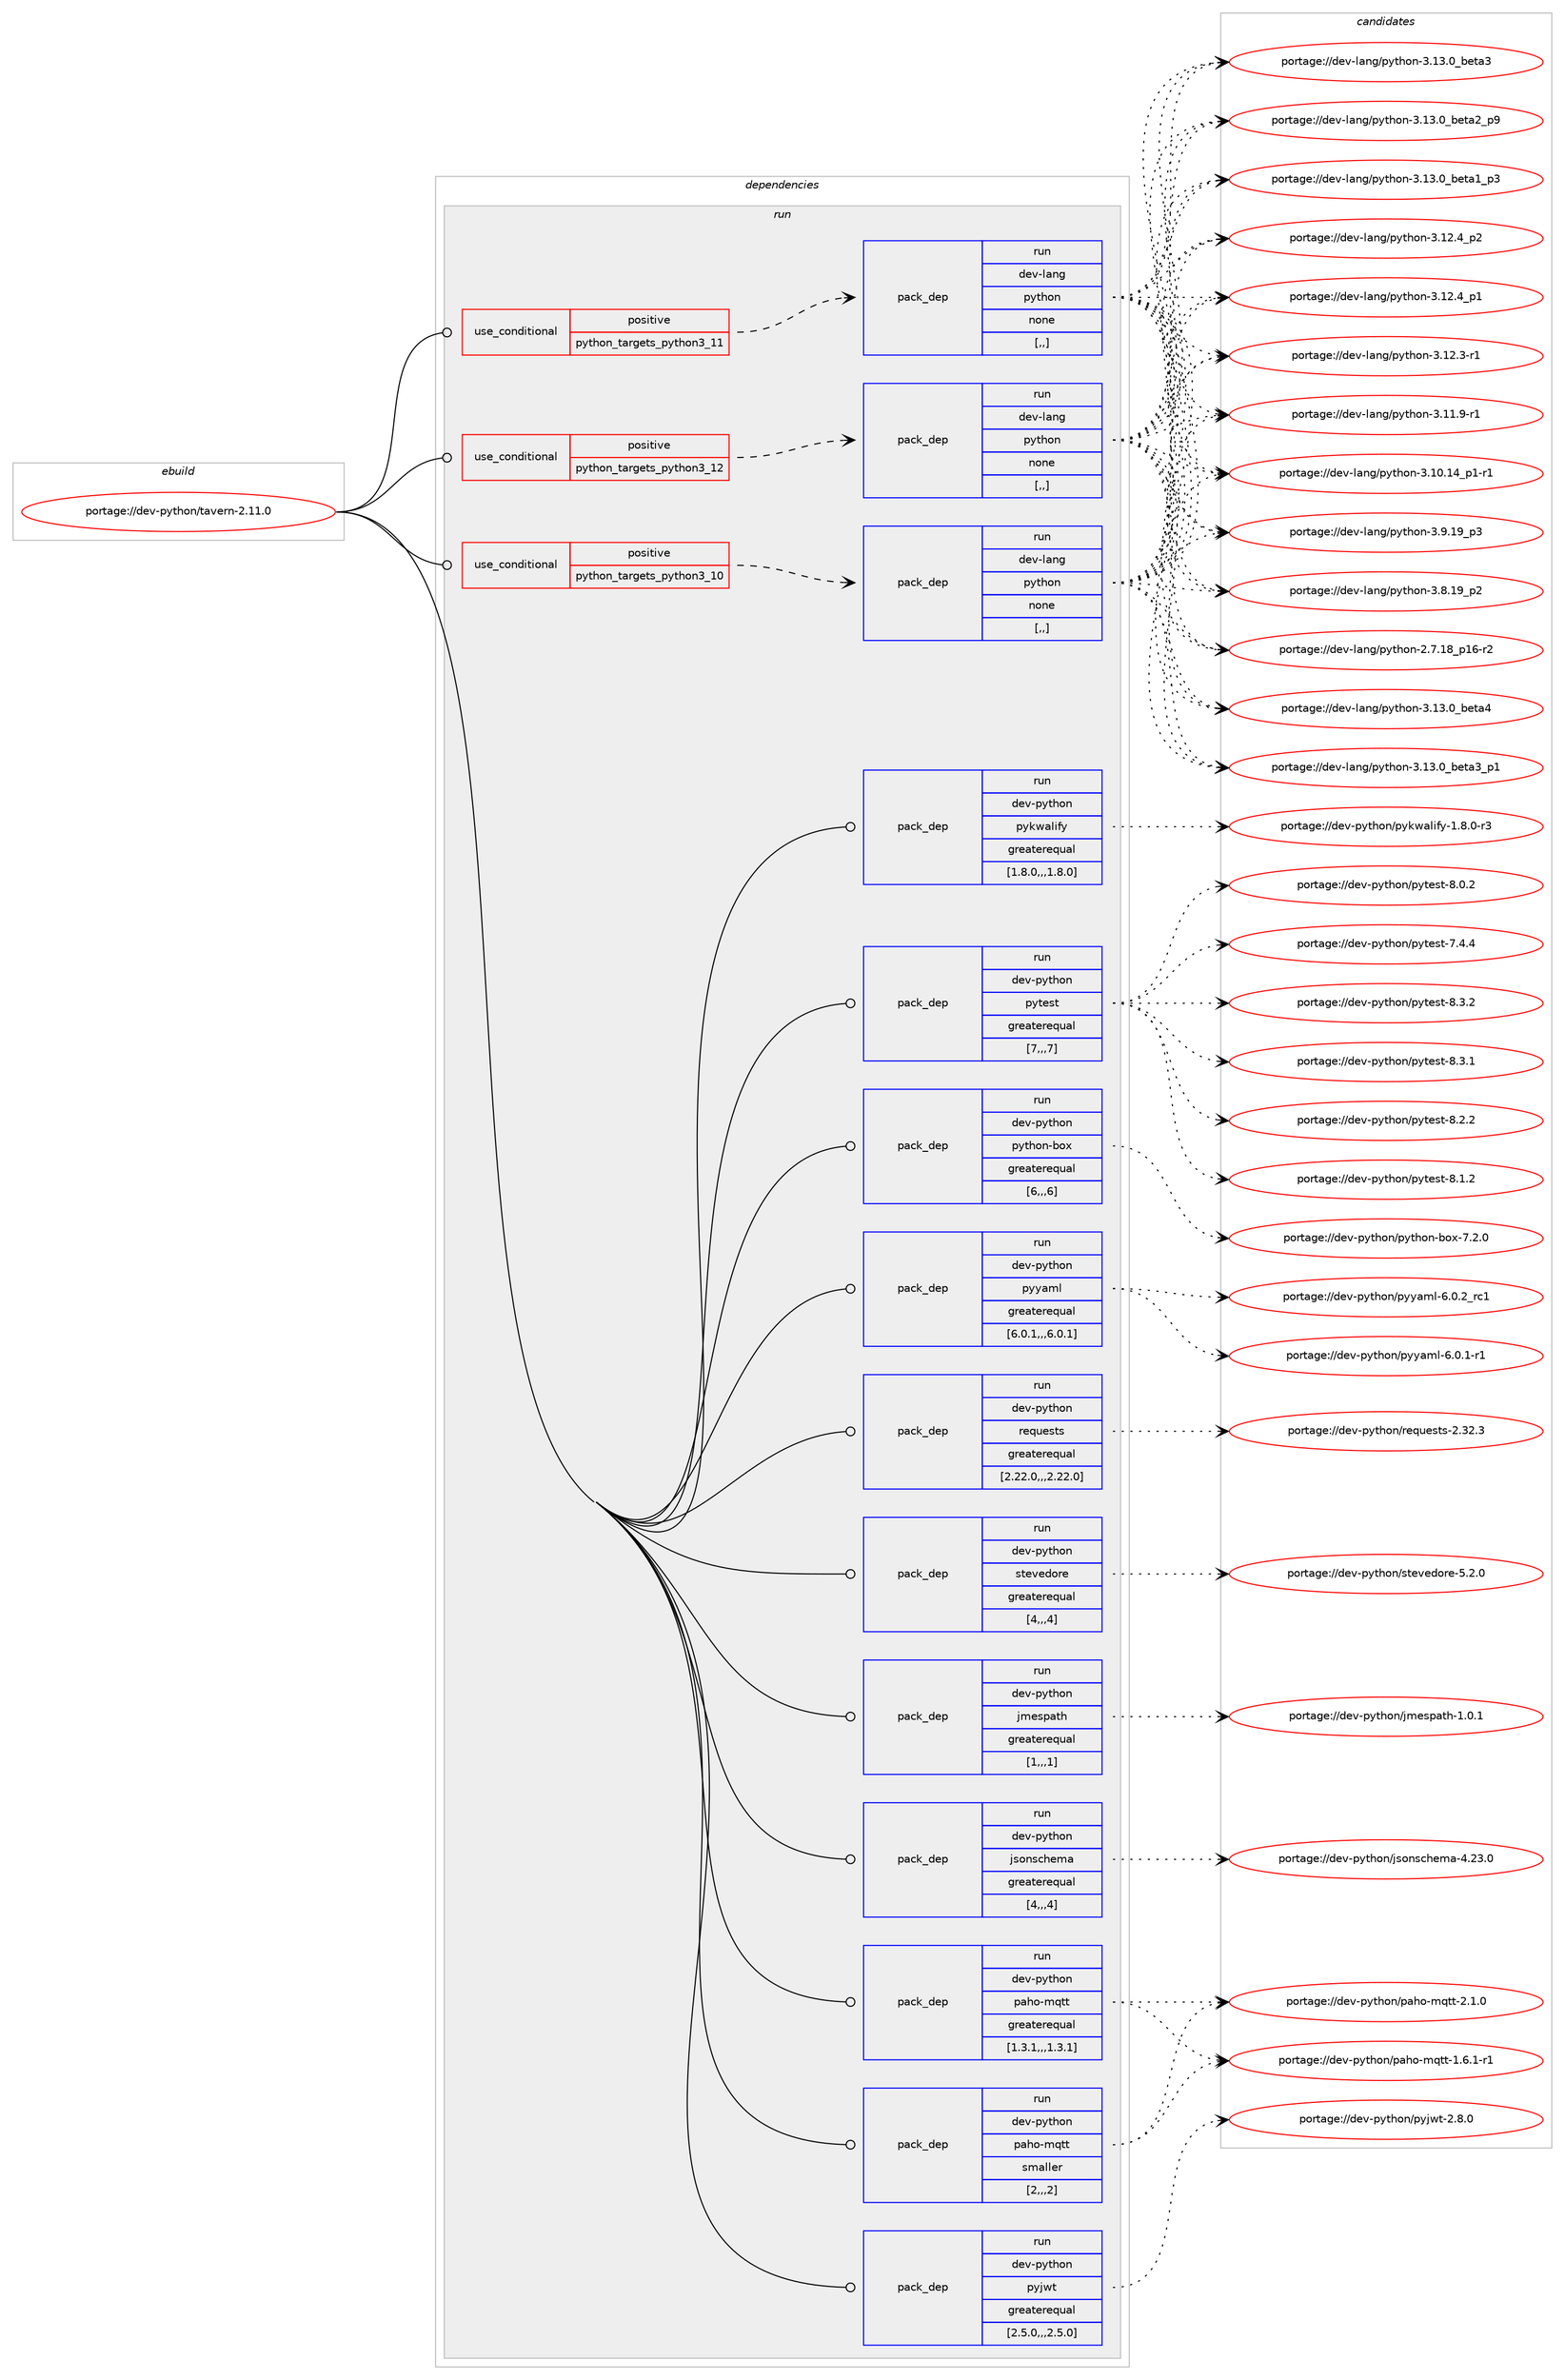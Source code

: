 digraph prolog {

# *************
# Graph options
# *************

newrank=true;
concentrate=true;
compound=true;
graph [rankdir=LR,fontname=Helvetica,fontsize=10,ranksep=1.5];#, ranksep=2.5, nodesep=0.2];
edge  [arrowhead=vee];
node  [fontname=Helvetica,fontsize=10];

# **********
# The ebuild
# **********

subgraph cluster_leftcol {
color=gray;
label=<<i>ebuild</i>>;
id [label="portage://dev-python/tavern-2.11.0", color=red, width=4, href="../dev-python/tavern-2.11.0.svg"];
}

# ****************
# The dependencies
# ****************

subgraph cluster_midcol {
color=gray;
label=<<i>dependencies</i>>;
subgraph cluster_compile {
fillcolor="#eeeeee";
style=filled;
label=<<i>compile</i>>;
}
subgraph cluster_compileandrun {
fillcolor="#eeeeee";
style=filled;
label=<<i>compile and run</i>>;
}
subgraph cluster_run {
fillcolor="#eeeeee";
style=filled;
label=<<i>run</i>>;
subgraph cond40425 {
dependency165653 [label=<<TABLE BORDER="0" CELLBORDER="1" CELLSPACING="0" CELLPADDING="4"><TR><TD ROWSPAN="3" CELLPADDING="10">use_conditional</TD></TR><TR><TD>positive</TD></TR><TR><TD>python_targets_python3_10</TD></TR></TABLE>>, shape=none, color=red];
subgraph pack123955 {
dependency165654 [label=<<TABLE BORDER="0" CELLBORDER="1" CELLSPACING="0" CELLPADDING="4" WIDTH="220"><TR><TD ROWSPAN="6" CELLPADDING="30">pack_dep</TD></TR><TR><TD WIDTH="110">run</TD></TR><TR><TD>dev-lang</TD></TR><TR><TD>python</TD></TR><TR><TD>none</TD></TR><TR><TD>[,,]</TD></TR></TABLE>>, shape=none, color=blue];
}
dependency165653:e -> dependency165654:w [weight=20,style="dashed",arrowhead="vee"];
}
id:e -> dependency165653:w [weight=20,style="solid",arrowhead="odot"];
subgraph cond40426 {
dependency165655 [label=<<TABLE BORDER="0" CELLBORDER="1" CELLSPACING="0" CELLPADDING="4"><TR><TD ROWSPAN="3" CELLPADDING="10">use_conditional</TD></TR><TR><TD>positive</TD></TR><TR><TD>python_targets_python3_11</TD></TR></TABLE>>, shape=none, color=red];
subgraph pack123956 {
dependency165656 [label=<<TABLE BORDER="0" CELLBORDER="1" CELLSPACING="0" CELLPADDING="4" WIDTH="220"><TR><TD ROWSPAN="6" CELLPADDING="30">pack_dep</TD></TR><TR><TD WIDTH="110">run</TD></TR><TR><TD>dev-lang</TD></TR><TR><TD>python</TD></TR><TR><TD>none</TD></TR><TR><TD>[,,]</TD></TR></TABLE>>, shape=none, color=blue];
}
dependency165655:e -> dependency165656:w [weight=20,style="dashed",arrowhead="vee"];
}
id:e -> dependency165655:w [weight=20,style="solid",arrowhead="odot"];
subgraph cond40427 {
dependency165657 [label=<<TABLE BORDER="0" CELLBORDER="1" CELLSPACING="0" CELLPADDING="4"><TR><TD ROWSPAN="3" CELLPADDING="10">use_conditional</TD></TR><TR><TD>positive</TD></TR><TR><TD>python_targets_python3_12</TD></TR></TABLE>>, shape=none, color=red];
subgraph pack123957 {
dependency165658 [label=<<TABLE BORDER="0" CELLBORDER="1" CELLSPACING="0" CELLPADDING="4" WIDTH="220"><TR><TD ROWSPAN="6" CELLPADDING="30">pack_dep</TD></TR><TR><TD WIDTH="110">run</TD></TR><TR><TD>dev-lang</TD></TR><TR><TD>python</TD></TR><TR><TD>none</TD></TR><TR><TD>[,,]</TD></TR></TABLE>>, shape=none, color=blue];
}
dependency165657:e -> dependency165658:w [weight=20,style="dashed",arrowhead="vee"];
}
id:e -> dependency165657:w [weight=20,style="solid",arrowhead="odot"];
subgraph pack123958 {
dependency165659 [label=<<TABLE BORDER="0" CELLBORDER="1" CELLSPACING="0" CELLPADDING="4" WIDTH="220"><TR><TD ROWSPAN="6" CELLPADDING="30">pack_dep</TD></TR><TR><TD WIDTH="110">run</TD></TR><TR><TD>dev-python</TD></TR><TR><TD>jmespath</TD></TR><TR><TD>greaterequal</TD></TR><TR><TD>[1,,,1]</TD></TR></TABLE>>, shape=none, color=blue];
}
id:e -> dependency165659:w [weight=20,style="solid",arrowhead="odot"];
subgraph pack123959 {
dependency165660 [label=<<TABLE BORDER="0" CELLBORDER="1" CELLSPACING="0" CELLPADDING="4" WIDTH="220"><TR><TD ROWSPAN="6" CELLPADDING="30">pack_dep</TD></TR><TR><TD WIDTH="110">run</TD></TR><TR><TD>dev-python</TD></TR><TR><TD>jsonschema</TD></TR><TR><TD>greaterequal</TD></TR><TR><TD>[4,,,4]</TD></TR></TABLE>>, shape=none, color=blue];
}
id:e -> dependency165660:w [weight=20,style="solid",arrowhead="odot"];
subgraph pack123960 {
dependency165661 [label=<<TABLE BORDER="0" CELLBORDER="1" CELLSPACING="0" CELLPADDING="4" WIDTH="220"><TR><TD ROWSPAN="6" CELLPADDING="30">pack_dep</TD></TR><TR><TD WIDTH="110">run</TD></TR><TR><TD>dev-python</TD></TR><TR><TD>paho-mqtt</TD></TR><TR><TD>greaterequal</TD></TR><TR><TD>[1.3.1,,,1.3.1]</TD></TR></TABLE>>, shape=none, color=blue];
}
id:e -> dependency165661:w [weight=20,style="solid",arrowhead="odot"];
subgraph pack123961 {
dependency165662 [label=<<TABLE BORDER="0" CELLBORDER="1" CELLSPACING="0" CELLPADDING="4" WIDTH="220"><TR><TD ROWSPAN="6" CELLPADDING="30">pack_dep</TD></TR><TR><TD WIDTH="110">run</TD></TR><TR><TD>dev-python</TD></TR><TR><TD>paho-mqtt</TD></TR><TR><TD>smaller</TD></TR><TR><TD>[2,,,2]</TD></TR></TABLE>>, shape=none, color=blue];
}
id:e -> dependency165662:w [weight=20,style="solid",arrowhead="odot"];
subgraph pack123962 {
dependency165663 [label=<<TABLE BORDER="0" CELLBORDER="1" CELLSPACING="0" CELLPADDING="4" WIDTH="220"><TR><TD ROWSPAN="6" CELLPADDING="30">pack_dep</TD></TR><TR><TD WIDTH="110">run</TD></TR><TR><TD>dev-python</TD></TR><TR><TD>pyjwt</TD></TR><TR><TD>greaterequal</TD></TR><TR><TD>[2.5.0,,,2.5.0]</TD></TR></TABLE>>, shape=none, color=blue];
}
id:e -> dependency165663:w [weight=20,style="solid",arrowhead="odot"];
subgraph pack123963 {
dependency165664 [label=<<TABLE BORDER="0" CELLBORDER="1" CELLSPACING="0" CELLPADDING="4" WIDTH="220"><TR><TD ROWSPAN="6" CELLPADDING="30">pack_dep</TD></TR><TR><TD WIDTH="110">run</TD></TR><TR><TD>dev-python</TD></TR><TR><TD>pykwalify</TD></TR><TR><TD>greaterequal</TD></TR><TR><TD>[1.8.0,,,1.8.0]</TD></TR></TABLE>>, shape=none, color=blue];
}
id:e -> dependency165664:w [weight=20,style="solid",arrowhead="odot"];
subgraph pack123964 {
dependency165665 [label=<<TABLE BORDER="0" CELLBORDER="1" CELLSPACING="0" CELLPADDING="4" WIDTH="220"><TR><TD ROWSPAN="6" CELLPADDING="30">pack_dep</TD></TR><TR><TD WIDTH="110">run</TD></TR><TR><TD>dev-python</TD></TR><TR><TD>pytest</TD></TR><TR><TD>greaterequal</TD></TR><TR><TD>[7,,,7]</TD></TR></TABLE>>, shape=none, color=blue];
}
id:e -> dependency165665:w [weight=20,style="solid",arrowhead="odot"];
subgraph pack123965 {
dependency165666 [label=<<TABLE BORDER="0" CELLBORDER="1" CELLSPACING="0" CELLPADDING="4" WIDTH="220"><TR><TD ROWSPAN="6" CELLPADDING="30">pack_dep</TD></TR><TR><TD WIDTH="110">run</TD></TR><TR><TD>dev-python</TD></TR><TR><TD>python-box</TD></TR><TR><TD>greaterequal</TD></TR><TR><TD>[6,,,6]</TD></TR></TABLE>>, shape=none, color=blue];
}
id:e -> dependency165666:w [weight=20,style="solid",arrowhead="odot"];
subgraph pack123966 {
dependency165667 [label=<<TABLE BORDER="0" CELLBORDER="1" CELLSPACING="0" CELLPADDING="4" WIDTH="220"><TR><TD ROWSPAN="6" CELLPADDING="30">pack_dep</TD></TR><TR><TD WIDTH="110">run</TD></TR><TR><TD>dev-python</TD></TR><TR><TD>pyyaml</TD></TR><TR><TD>greaterequal</TD></TR><TR><TD>[6.0.1,,,6.0.1]</TD></TR></TABLE>>, shape=none, color=blue];
}
id:e -> dependency165667:w [weight=20,style="solid",arrowhead="odot"];
subgraph pack123967 {
dependency165668 [label=<<TABLE BORDER="0" CELLBORDER="1" CELLSPACING="0" CELLPADDING="4" WIDTH="220"><TR><TD ROWSPAN="6" CELLPADDING="30">pack_dep</TD></TR><TR><TD WIDTH="110">run</TD></TR><TR><TD>dev-python</TD></TR><TR><TD>requests</TD></TR><TR><TD>greaterequal</TD></TR><TR><TD>[2.22.0,,,2.22.0]</TD></TR></TABLE>>, shape=none, color=blue];
}
id:e -> dependency165668:w [weight=20,style="solid",arrowhead="odot"];
subgraph pack123968 {
dependency165669 [label=<<TABLE BORDER="0" CELLBORDER="1" CELLSPACING="0" CELLPADDING="4" WIDTH="220"><TR><TD ROWSPAN="6" CELLPADDING="30">pack_dep</TD></TR><TR><TD WIDTH="110">run</TD></TR><TR><TD>dev-python</TD></TR><TR><TD>stevedore</TD></TR><TR><TD>greaterequal</TD></TR><TR><TD>[4,,,4]</TD></TR></TABLE>>, shape=none, color=blue];
}
id:e -> dependency165669:w [weight=20,style="solid",arrowhead="odot"];
}
}

# **************
# The candidates
# **************

subgraph cluster_choices {
rank=same;
color=gray;
label=<<i>candidates</i>>;

subgraph choice123955 {
color=black;
nodesep=1;
choice1001011184510897110103471121211161041111104551464951464895981011169752 [label="portage://dev-lang/python-3.13.0_beta4", color=red, width=4,href="../dev-lang/python-3.13.0_beta4.svg"];
choice10010111845108971101034711212111610411111045514649514648959810111697519511249 [label="portage://dev-lang/python-3.13.0_beta3_p1", color=red, width=4,href="../dev-lang/python-3.13.0_beta3_p1.svg"];
choice1001011184510897110103471121211161041111104551464951464895981011169751 [label="portage://dev-lang/python-3.13.0_beta3", color=red, width=4,href="../dev-lang/python-3.13.0_beta3.svg"];
choice10010111845108971101034711212111610411111045514649514648959810111697509511257 [label="portage://dev-lang/python-3.13.0_beta2_p9", color=red, width=4,href="../dev-lang/python-3.13.0_beta2_p9.svg"];
choice10010111845108971101034711212111610411111045514649514648959810111697499511251 [label="portage://dev-lang/python-3.13.0_beta1_p3", color=red, width=4,href="../dev-lang/python-3.13.0_beta1_p3.svg"];
choice100101118451089711010347112121116104111110455146495046529511250 [label="portage://dev-lang/python-3.12.4_p2", color=red, width=4,href="../dev-lang/python-3.12.4_p2.svg"];
choice100101118451089711010347112121116104111110455146495046529511249 [label="portage://dev-lang/python-3.12.4_p1", color=red, width=4,href="../dev-lang/python-3.12.4_p1.svg"];
choice100101118451089711010347112121116104111110455146495046514511449 [label="portage://dev-lang/python-3.12.3-r1", color=red, width=4,href="../dev-lang/python-3.12.3-r1.svg"];
choice100101118451089711010347112121116104111110455146494946574511449 [label="portage://dev-lang/python-3.11.9-r1", color=red, width=4,href="../dev-lang/python-3.11.9-r1.svg"];
choice100101118451089711010347112121116104111110455146494846495295112494511449 [label="portage://dev-lang/python-3.10.14_p1-r1", color=red, width=4,href="../dev-lang/python-3.10.14_p1-r1.svg"];
choice100101118451089711010347112121116104111110455146574649579511251 [label="portage://dev-lang/python-3.9.19_p3", color=red, width=4,href="../dev-lang/python-3.9.19_p3.svg"];
choice100101118451089711010347112121116104111110455146564649579511250 [label="portage://dev-lang/python-3.8.19_p2", color=red, width=4,href="../dev-lang/python-3.8.19_p2.svg"];
choice100101118451089711010347112121116104111110455046554649569511249544511450 [label="portage://dev-lang/python-2.7.18_p16-r2", color=red, width=4,href="../dev-lang/python-2.7.18_p16-r2.svg"];
dependency165654:e -> choice1001011184510897110103471121211161041111104551464951464895981011169752:w [style=dotted,weight="100"];
dependency165654:e -> choice10010111845108971101034711212111610411111045514649514648959810111697519511249:w [style=dotted,weight="100"];
dependency165654:e -> choice1001011184510897110103471121211161041111104551464951464895981011169751:w [style=dotted,weight="100"];
dependency165654:e -> choice10010111845108971101034711212111610411111045514649514648959810111697509511257:w [style=dotted,weight="100"];
dependency165654:e -> choice10010111845108971101034711212111610411111045514649514648959810111697499511251:w [style=dotted,weight="100"];
dependency165654:e -> choice100101118451089711010347112121116104111110455146495046529511250:w [style=dotted,weight="100"];
dependency165654:e -> choice100101118451089711010347112121116104111110455146495046529511249:w [style=dotted,weight="100"];
dependency165654:e -> choice100101118451089711010347112121116104111110455146495046514511449:w [style=dotted,weight="100"];
dependency165654:e -> choice100101118451089711010347112121116104111110455146494946574511449:w [style=dotted,weight="100"];
dependency165654:e -> choice100101118451089711010347112121116104111110455146494846495295112494511449:w [style=dotted,weight="100"];
dependency165654:e -> choice100101118451089711010347112121116104111110455146574649579511251:w [style=dotted,weight="100"];
dependency165654:e -> choice100101118451089711010347112121116104111110455146564649579511250:w [style=dotted,weight="100"];
dependency165654:e -> choice100101118451089711010347112121116104111110455046554649569511249544511450:w [style=dotted,weight="100"];
}
subgraph choice123956 {
color=black;
nodesep=1;
choice1001011184510897110103471121211161041111104551464951464895981011169752 [label="portage://dev-lang/python-3.13.0_beta4", color=red, width=4,href="../dev-lang/python-3.13.0_beta4.svg"];
choice10010111845108971101034711212111610411111045514649514648959810111697519511249 [label="portage://dev-lang/python-3.13.0_beta3_p1", color=red, width=4,href="../dev-lang/python-3.13.0_beta3_p1.svg"];
choice1001011184510897110103471121211161041111104551464951464895981011169751 [label="portage://dev-lang/python-3.13.0_beta3", color=red, width=4,href="../dev-lang/python-3.13.0_beta3.svg"];
choice10010111845108971101034711212111610411111045514649514648959810111697509511257 [label="portage://dev-lang/python-3.13.0_beta2_p9", color=red, width=4,href="../dev-lang/python-3.13.0_beta2_p9.svg"];
choice10010111845108971101034711212111610411111045514649514648959810111697499511251 [label="portage://dev-lang/python-3.13.0_beta1_p3", color=red, width=4,href="../dev-lang/python-3.13.0_beta1_p3.svg"];
choice100101118451089711010347112121116104111110455146495046529511250 [label="portage://dev-lang/python-3.12.4_p2", color=red, width=4,href="../dev-lang/python-3.12.4_p2.svg"];
choice100101118451089711010347112121116104111110455146495046529511249 [label="portage://dev-lang/python-3.12.4_p1", color=red, width=4,href="../dev-lang/python-3.12.4_p1.svg"];
choice100101118451089711010347112121116104111110455146495046514511449 [label="portage://dev-lang/python-3.12.3-r1", color=red, width=4,href="../dev-lang/python-3.12.3-r1.svg"];
choice100101118451089711010347112121116104111110455146494946574511449 [label="portage://dev-lang/python-3.11.9-r1", color=red, width=4,href="../dev-lang/python-3.11.9-r1.svg"];
choice100101118451089711010347112121116104111110455146494846495295112494511449 [label="portage://dev-lang/python-3.10.14_p1-r1", color=red, width=4,href="../dev-lang/python-3.10.14_p1-r1.svg"];
choice100101118451089711010347112121116104111110455146574649579511251 [label="portage://dev-lang/python-3.9.19_p3", color=red, width=4,href="../dev-lang/python-3.9.19_p3.svg"];
choice100101118451089711010347112121116104111110455146564649579511250 [label="portage://dev-lang/python-3.8.19_p2", color=red, width=4,href="../dev-lang/python-3.8.19_p2.svg"];
choice100101118451089711010347112121116104111110455046554649569511249544511450 [label="portage://dev-lang/python-2.7.18_p16-r2", color=red, width=4,href="../dev-lang/python-2.7.18_p16-r2.svg"];
dependency165656:e -> choice1001011184510897110103471121211161041111104551464951464895981011169752:w [style=dotted,weight="100"];
dependency165656:e -> choice10010111845108971101034711212111610411111045514649514648959810111697519511249:w [style=dotted,weight="100"];
dependency165656:e -> choice1001011184510897110103471121211161041111104551464951464895981011169751:w [style=dotted,weight="100"];
dependency165656:e -> choice10010111845108971101034711212111610411111045514649514648959810111697509511257:w [style=dotted,weight="100"];
dependency165656:e -> choice10010111845108971101034711212111610411111045514649514648959810111697499511251:w [style=dotted,weight="100"];
dependency165656:e -> choice100101118451089711010347112121116104111110455146495046529511250:w [style=dotted,weight="100"];
dependency165656:e -> choice100101118451089711010347112121116104111110455146495046529511249:w [style=dotted,weight="100"];
dependency165656:e -> choice100101118451089711010347112121116104111110455146495046514511449:w [style=dotted,weight="100"];
dependency165656:e -> choice100101118451089711010347112121116104111110455146494946574511449:w [style=dotted,weight="100"];
dependency165656:e -> choice100101118451089711010347112121116104111110455146494846495295112494511449:w [style=dotted,weight="100"];
dependency165656:e -> choice100101118451089711010347112121116104111110455146574649579511251:w [style=dotted,weight="100"];
dependency165656:e -> choice100101118451089711010347112121116104111110455146564649579511250:w [style=dotted,weight="100"];
dependency165656:e -> choice100101118451089711010347112121116104111110455046554649569511249544511450:w [style=dotted,weight="100"];
}
subgraph choice123957 {
color=black;
nodesep=1;
choice1001011184510897110103471121211161041111104551464951464895981011169752 [label="portage://dev-lang/python-3.13.0_beta4", color=red, width=4,href="../dev-lang/python-3.13.0_beta4.svg"];
choice10010111845108971101034711212111610411111045514649514648959810111697519511249 [label="portage://dev-lang/python-3.13.0_beta3_p1", color=red, width=4,href="../dev-lang/python-3.13.0_beta3_p1.svg"];
choice1001011184510897110103471121211161041111104551464951464895981011169751 [label="portage://dev-lang/python-3.13.0_beta3", color=red, width=4,href="../dev-lang/python-3.13.0_beta3.svg"];
choice10010111845108971101034711212111610411111045514649514648959810111697509511257 [label="portage://dev-lang/python-3.13.0_beta2_p9", color=red, width=4,href="../dev-lang/python-3.13.0_beta2_p9.svg"];
choice10010111845108971101034711212111610411111045514649514648959810111697499511251 [label="portage://dev-lang/python-3.13.0_beta1_p3", color=red, width=4,href="../dev-lang/python-3.13.0_beta1_p3.svg"];
choice100101118451089711010347112121116104111110455146495046529511250 [label="portage://dev-lang/python-3.12.4_p2", color=red, width=4,href="../dev-lang/python-3.12.4_p2.svg"];
choice100101118451089711010347112121116104111110455146495046529511249 [label="portage://dev-lang/python-3.12.4_p1", color=red, width=4,href="../dev-lang/python-3.12.4_p1.svg"];
choice100101118451089711010347112121116104111110455146495046514511449 [label="portage://dev-lang/python-3.12.3-r1", color=red, width=4,href="../dev-lang/python-3.12.3-r1.svg"];
choice100101118451089711010347112121116104111110455146494946574511449 [label="portage://dev-lang/python-3.11.9-r1", color=red, width=4,href="../dev-lang/python-3.11.9-r1.svg"];
choice100101118451089711010347112121116104111110455146494846495295112494511449 [label="portage://dev-lang/python-3.10.14_p1-r1", color=red, width=4,href="../dev-lang/python-3.10.14_p1-r1.svg"];
choice100101118451089711010347112121116104111110455146574649579511251 [label="portage://dev-lang/python-3.9.19_p3", color=red, width=4,href="../dev-lang/python-3.9.19_p3.svg"];
choice100101118451089711010347112121116104111110455146564649579511250 [label="portage://dev-lang/python-3.8.19_p2", color=red, width=4,href="../dev-lang/python-3.8.19_p2.svg"];
choice100101118451089711010347112121116104111110455046554649569511249544511450 [label="portage://dev-lang/python-2.7.18_p16-r2", color=red, width=4,href="../dev-lang/python-2.7.18_p16-r2.svg"];
dependency165658:e -> choice1001011184510897110103471121211161041111104551464951464895981011169752:w [style=dotted,weight="100"];
dependency165658:e -> choice10010111845108971101034711212111610411111045514649514648959810111697519511249:w [style=dotted,weight="100"];
dependency165658:e -> choice1001011184510897110103471121211161041111104551464951464895981011169751:w [style=dotted,weight="100"];
dependency165658:e -> choice10010111845108971101034711212111610411111045514649514648959810111697509511257:w [style=dotted,weight="100"];
dependency165658:e -> choice10010111845108971101034711212111610411111045514649514648959810111697499511251:w [style=dotted,weight="100"];
dependency165658:e -> choice100101118451089711010347112121116104111110455146495046529511250:w [style=dotted,weight="100"];
dependency165658:e -> choice100101118451089711010347112121116104111110455146495046529511249:w [style=dotted,weight="100"];
dependency165658:e -> choice100101118451089711010347112121116104111110455146495046514511449:w [style=dotted,weight="100"];
dependency165658:e -> choice100101118451089711010347112121116104111110455146494946574511449:w [style=dotted,weight="100"];
dependency165658:e -> choice100101118451089711010347112121116104111110455146494846495295112494511449:w [style=dotted,weight="100"];
dependency165658:e -> choice100101118451089711010347112121116104111110455146574649579511251:w [style=dotted,weight="100"];
dependency165658:e -> choice100101118451089711010347112121116104111110455146564649579511250:w [style=dotted,weight="100"];
dependency165658:e -> choice100101118451089711010347112121116104111110455046554649569511249544511450:w [style=dotted,weight="100"];
}
subgraph choice123958 {
color=black;
nodesep=1;
choice100101118451121211161041111104710610910111511297116104454946484649 [label="portage://dev-python/jmespath-1.0.1", color=red, width=4,href="../dev-python/jmespath-1.0.1.svg"];
dependency165659:e -> choice100101118451121211161041111104710610910111511297116104454946484649:w [style=dotted,weight="100"];
}
subgraph choice123959 {
color=black;
nodesep=1;
choice1001011184511212111610411111047106115111110115991041011099745524650514648 [label="portage://dev-python/jsonschema-4.23.0", color=red, width=4,href="../dev-python/jsonschema-4.23.0.svg"];
dependency165660:e -> choice1001011184511212111610411111047106115111110115991041011099745524650514648:w [style=dotted,weight="100"];
}
subgraph choice123960 {
color=black;
nodesep=1;
choice10010111845112121116104111110471129710411145109113116116455046494648 [label="portage://dev-python/paho-mqtt-2.1.0", color=red, width=4,href="../dev-python/paho-mqtt-2.1.0.svg"];
choice100101118451121211161041111104711297104111451091131161164549465446494511449 [label="portage://dev-python/paho-mqtt-1.6.1-r1", color=red, width=4,href="../dev-python/paho-mqtt-1.6.1-r1.svg"];
dependency165661:e -> choice10010111845112121116104111110471129710411145109113116116455046494648:w [style=dotted,weight="100"];
dependency165661:e -> choice100101118451121211161041111104711297104111451091131161164549465446494511449:w [style=dotted,weight="100"];
}
subgraph choice123961 {
color=black;
nodesep=1;
choice10010111845112121116104111110471129710411145109113116116455046494648 [label="portage://dev-python/paho-mqtt-2.1.0", color=red, width=4,href="../dev-python/paho-mqtt-2.1.0.svg"];
choice100101118451121211161041111104711297104111451091131161164549465446494511449 [label="portage://dev-python/paho-mqtt-1.6.1-r1", color=red, width=4,href="../dev-python/paho-mqtt-1.6.1-r1.svg"];
dependency165662:e -> choice10010111845112121116104111110471129710411145109113116116455046494648:w [style=dotted,weight="100"];
dependency165662:e -> choice100101118451121211161041111104711297104111451091131161164549465446494511449:w [style=dotted,weight="100"];
}
subgraph choice123962 {
color=black;
nodesep=1;
choice1001011184511212111610411111047112121106119116455046564648 [label="portage://dev-python/pyjwt-2.8.0", color=red, width=4,href="../dev-python/pyjwt-2.8.0.svg"];
dependency165663:e -> choice1001011184511212111610411111047112121106119116455046564648:w [style=dotted,weight="100"];
}
subgraph choice123963 {
color=black;
nodesep=1;
choice1001011184511212111610411111047112121107119971081051021214549465646484511451 [label="portage://dev-python/pykwalify-1.8.0-r3", color=red, width=4,href="../dev-python/pykwalify-1.8.0-r3.svg"];
dependency165664:e -> choice1001011184511212111610411111047112121107119971081051021214549465646484511451:w [style=dotted,weight="100"];
}
subgraph choice123964 {
color=black;
nodesep=1;
choice1001011184511212111610411111047112121116101115116455646514650 [label="portage://dev-python/pytest-8.3.2", color=red, width=4,href="../dev-python/pytest-8.3.2.svg"];
choice1001011184511212111610411111047112121116101115116455646514649 [label="portage://dev-python/pytest-8.3.1", color=red, width=4,href="../dev-python/pytest-8.3.1.svg"];
choice1001011184511212111610411111047112121116101115116455646504650 [label="portage://dev-python/pytest-8.2.2", color=red, width=4,href="../dev-python/pytest-8.2.2.svg"];
choice1001011184511212111610411111047112121116101115116455646494650 [label="portage://dev-python/pytest-8.1.2", color=red, width=4,href="../dev-python/pytest-8.1.2.svg"];
choice1001011184511212111610411111047112121116101115116455646484650 [label="portage://dev-python/pytest-8.0.2", color=red, width=4,href="../dev-python/pytest-8.0.2.svg"];
choice1001011184511212111610411111047112121116101115116455546524652 [label="portage://dev-python/pytest-7.4.4", color=red, width=4,href="../dev-python/pytest-7.4.4.svg"];
dependency165665:e -> choice1001011184511212111610411111047112121116101115116455646514650:w [style=dotted,weight="100"];
dependency165665:e -> choice1001011184511212111610411111047112121116101115116455646514649:w [style=dotted,weight="100"];
dependency165665:e -> choice1001011184511212111610411111047112121116101115116455646504650:w [style=dotted,weight="100"];
dependency165665:e -> choice1001011184511212111610411111047112121116101115116455646494650:w [style=dotted,weight="100"];
dependency165665:e -> choice1001011184511212111610411111047112121116101115116455646484650:w [style=dotted,weight="100"];
dependency165665:e -> choice1001011184511212111610411111047112121116101115116455546524652:w [style=dotted,weight="100"];
}
subgraph choice123965 {
color=black;
nodesep=1;
choice10010111845112121116104111110471121211161041111104598111120455546504648 [label="portage://dev-python/python-box-7.2.0", color=red, width=4,href="../dev-python/python-box-7.2.0.svg"];
dependency165666:e -> choice10010111845112121116104111110471121211161041111104598111120455546504648:w [style=dotted,weight="100"];
}
subgraph choice123966 {
color=black;
nodesep=1;
choice100101118451121211161041111104711212112197109108455446484650951149949 [label="portage://dev-python/pyyaml-6.0.2_rc1", color=red, width=4,href="../dev-python/pyyaml-6.0.2_rc1.svg"];
choice1001011184511212111610411111047112121121971091084554464846494511449 [label="portage://dev-python/pyyaml-6.0.1-r1", color=red, width=4,href="../dev-python/pyyaml-6.0.1-r1.svg"];
dependency165667:e -> choice100101118451121211161041111104711212112197109108455446484650951149949:w [style=dotted,weight="100"];
dependency165667:e -> choice1001011184511212111610411111047112121121971091084554464846494511449:w [style=dotted,weight="100"];
}
subgraph choice123967 {
color=black;
nodesep=1;
choice100101118451121211161041111104711410111311710111511611545504651504651 [label="portage://dev-python/requests-2.32.3", color=red, width=4,href="../dev-python/requests-2.32.3.svg"];
dependency165668:e -> choice100101118451121211161041111104711410111311710111511611545504651504651:w [style=dotted,weight="100"];
}
subgraph choice123968 {
color=black;
nodesep=1;
choice1001011184511212111610411111047115116101118101100111114101455346504648 [label="portage://dev-python/stevedore-5.2.0", color=red, width=4,href="../dev-python/stevedore-5.2.0.svg"];
dependency165669:e -> choice1001011184511212111610411111047115116101118101100111114101455346504648:w [style=dotted,weight="100"];
}
}

}
